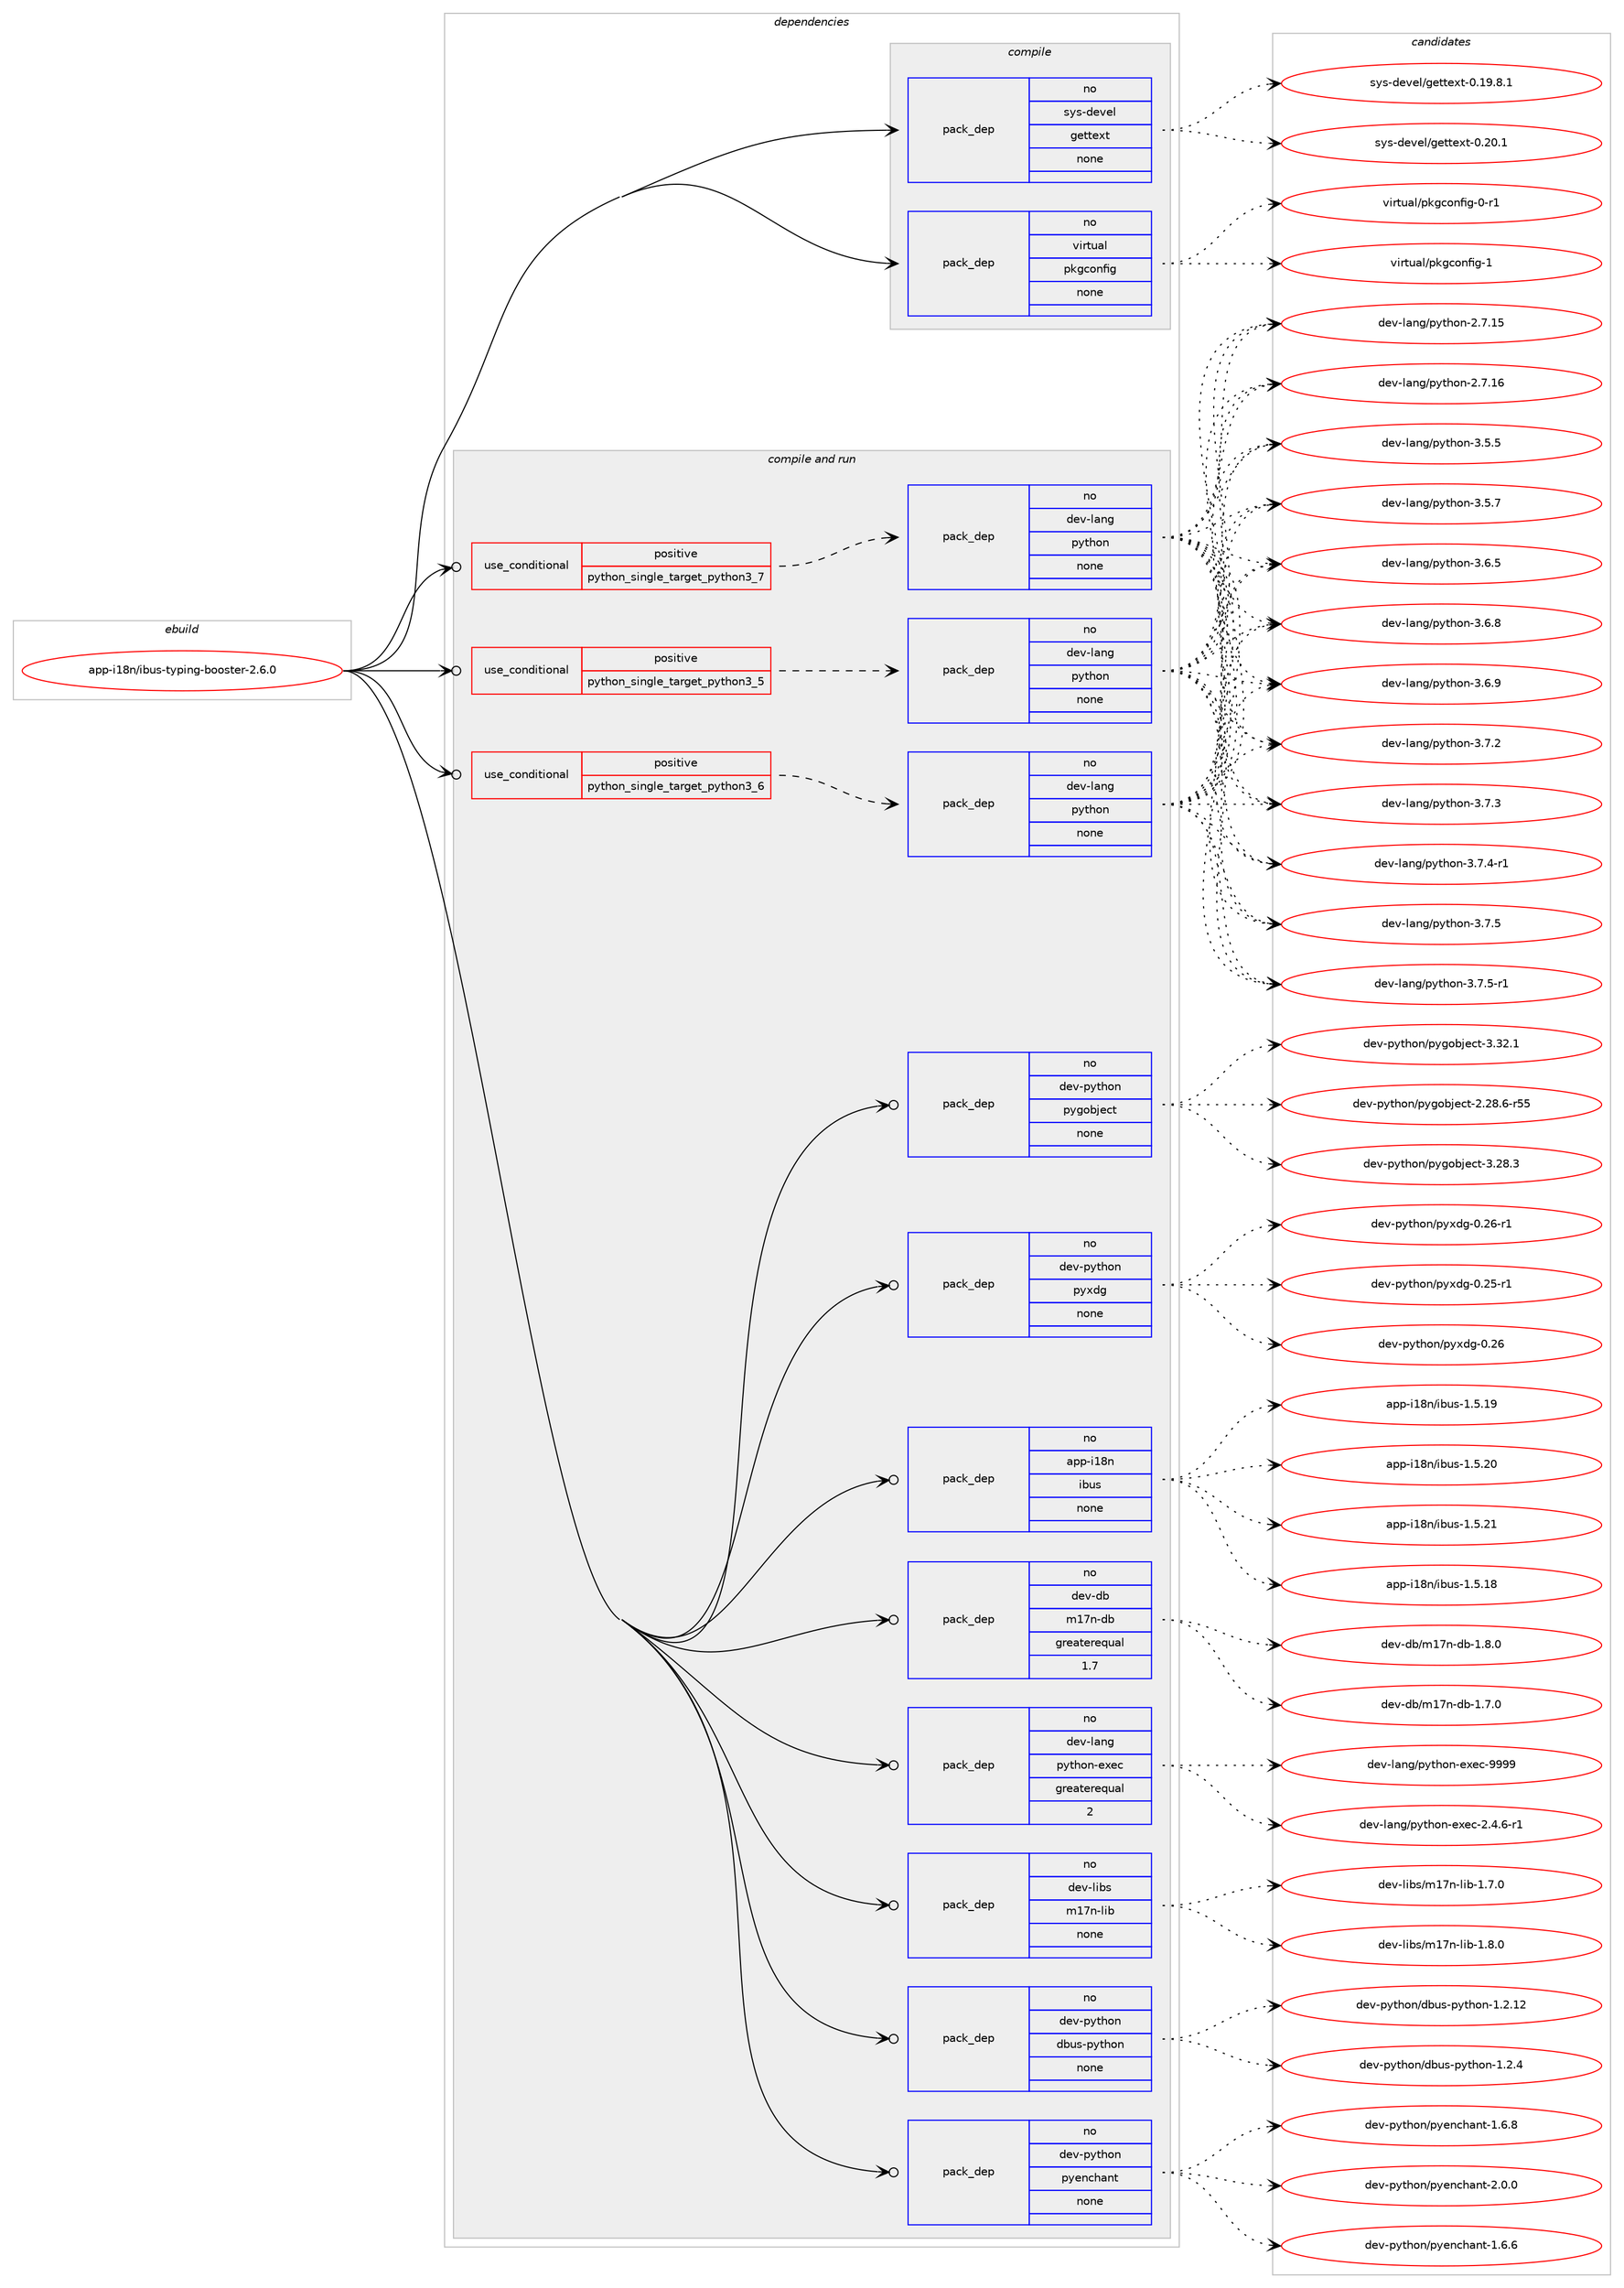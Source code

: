 digraph prolog {

# *************
# Graph options
# *************

newrank=true;
concentrate=true;
compound=true;
graph [rankdir=LR,fontname=Helvetica,fontsize=10,ranksep=1.5];#, ranksep=2.5, nodesep=0.2];
edge  [arrowhead=vee];
node  [fontname=Helvetica,fontsize=10];

# **********
# The ebuild
# **********

subgraph cluster_leftcol {
color=gray;
rank=same;
label=<<i>ebuild</i>>;
id [label="app-i18n/ibus-typing-booster-2.6.0", color=red, width=4, href="../app-i18n/ibus-typing-booster-2.6.0.svg"];
}

# ****************
# The dependencies
# ****************

subgraph cluster_midcol {
color=gray;
label=<<i>dependencies</i>>;
subgraph cluster_compile {
fillcolor="#eeeeee";
style=filled;
label=<<i>compile</i>>;
subgraph pack367760 {
dependency495039 [label=<<TABLE BORDER="0" CELLBORDER="1" CELLSPACING="0" CELLPADDING="4" WIDTH="220"><TR><TD ROWSPAN="6" CELLPADDING="30">pack_dep</TD></TR><TR><TD WIDTH="110">no</TD></TR><TR><TD>sys-devel</TD></TR><TR><TD>gettext</TD></TR><TR><TD>none</TD></TR><TR><TD></TD></TR></TABLE>>, shape=none, color=blue];
}
id:e -> dependency495039:w [weight=20,style="solid",arrowhead="vee"];
subgraph pack367761 {
dependency495040 [label=<<TABLE BORDER="0" CELLBORDER="1" CELLSPACING="0" CELLPADDING="4" WIDTH="220"><TR><TD ROWSPAN="6" CELLPADDING="30">pack_dep</TD></TR><TR><TD WIDTH="110">no</TD></TR><TR><TD>virtual</TD></TR><TR><TD>pkgconfig</TD></TR><TR><TD>none</TD></TR><TR><TD></TD></TR></TABLE>>, shape=none, color=blue];
}
id:e -> dependency495040:w [weight=20,style="solid",arrowhead="vee"];
}
subgraph cluster_compileandrun {
fillcolor="#eeeeee";
style=filled;
label=<<i>compile and run</i>>;
subgraph cond118365 {
dependency495041 [label=<<TABLE BORDER="0" CELLBORDER="1" CELLSPACING="0" CELLPADDING="4"><TR><TD ROWSPAN="3" CELLPADDING="10">use_conditional</TD></TR><TR><TD>positive</TD></TR><TR><TD>python_single_target_python3_5</TD></TR></TABLE>>, shape=none, color=red];
subgraph pack367762 {
dependency495042 [label=<<TABLE BORDER="0" CELLBORDER="1" CELLSPACING="0" CELLPADDING="4" WIDTH="220"><TR><TD ROWSPAN="6" CELLPADDING="30">pack_dep</TD></TR><TR><TD WIDTH="110">no</TD></TR><TR><TD>dev-lang</TD></TR><TR><TD>python</TD></TR><TR><TD>none</TD></TR><TR><TD></TD></TR></TABLE>>, shape=none, color=blue];
}
dependency495041:e -> dependency495042:w [weight=20,style="dashed",arrowhead="vee"];
}
id:e -> dependency495041:w [weight=20,style="solid",arrowhead="odotvee"];
subgraph cond118366 {
dependency495043 [label=<<TABLE BORDER="0" CELLBORDER="1" CELLSPACING="0" CELLPADDING="4"><TR><TD ROWSPAN="3" CELLPADDING="10">use_conditional</TD></TR><TR><TD>positive</TD></TR><TR><TD>python_single_target_python3_6</TD></TR></TABLE>>, shape=none, color=red];
subgraph pack367763 {
dependency495044 [label=<<TABLE BORDER="0" CELLBORDER="1" CELLSPACING="0" CELLPADDING="4" WIDTH="220"><TR><TD ROWSPAN="6" CELLPADDING="30">pack_dep</TD></TR><TR><TD WIDTH="110">no</TD></TR><TR><TD>dev-lang</TD></TR><TR><TD>python</TD></TR><TR><TD>none</TD></TR><TR><TD></TD></TR></TABLE>>, shape=none, color=blue];
}
dependency495043:e -> dependency495044:w [weight=20,style="dashed",arrowhead="vee"];
}
id:e -> dependency495043:w [weight=20,style="solid",arrowhead="odotvee"];
subgraph cond118367 {
dependency495045 [label=<<TABLE BORDER="0" CELLBORDER="1" CELLSPACING="0" CELLPADDING="4"><TR><TD ROWSPAN="3" CELLPADDING="10">use_conditional</TD></TR><TR><TD>positive</TD></TR><TR><TD>python_single_target_python3_7</TD></TR></TABLE>>, shape=none, color=red];
subgraph pack367764 {
dependency495046 [label=<<TABLE BORDER="0" CELLBORDER="1" CELLSPACING="0" CELLPADDING="4" WIDTH="220"><TR><TD ROWSPAN="6" CELLPADDING="30">pack_dep</TD></TR><TR><TD WIDTH="110">no</TD></TR><TR><TD>dev-lang</TD></TR><TR><TD>python</TD></TR><TR><TD>none</TD></TR><TR><TD></TD></TR></TABLE>>, shape=none, color=blue];
}
dependency495045:e -> dependency495046:w [weight=20,style="dashed",arrowhead="vee"];
}
id:e -> dependency495045:w [weight=20,style="solid",arrowhead="odotvee"];
subgraph pack367765 {
dependency495047 [label=<<TABLE BORDER="0" CELLBORDER="1" CELLSPACING="0" CELLPADDING="4" WIDTH="220"><TR><TD ROWSPAN="6" CELLPADDING="30">pack_dep</TD></TR><TR><TD WIDTH="110">no</TD></TR><TR><TD>app-i18n</TD></TR><TR><TD>ibus</TD></TR><TR><TD>none</TD></TR><TR><TD></TD></TR></TABLE>>, shape=none, color=blue];
}
id:e -> dependency495047:w [weight=20,style="solid",arrowhead="odotvee"];
subgraph pack367766 {
dependency495048 [label=<<TABLE BORDER="0" CELLBORDER="1" CELLSPACING="0" CELLPADDING="4" WIDTH="220"><TR><TD ROWSPAN="6" CELLPADDING="30">pack_dep</TD></TR><TR><TD WIDTH="110">no</TD></TR><TR><TD>dev-db</TD></TR><TR><TD>m17n-db</TD></TR><TR><TD>greaterequal</TD></TR><TR><TD>1.7</TD></TR></TABLE>>, shape=none, color=blue];
}
id:e -> dependency495048:w [weight=20,style="solid",arrowhead="odotvee"];
subgraph pack367767 {
dependency495049 [label=<<TABLE BORDER="0" CELLBORDER="1" CELLSPACING="0" CELLPADDING="4" WIDTH="220"><TR><TD ROWSPAN="6" CELLPADDING="30">pack_dep</TD></TR><TR><TD WIDTH="110">no</TD></TR><TR><TD>dev-lang</TD></TR><TR><TD>python-exec</TD></TR><TR><TD>greaterequal</TD></TR><TR><TD>2</TD></TR></TABLE>>, shape=none, color=blue];
}
id:e -> dependency495049:w [weight=20,style="solid",arrowhead="odotvee"];
subgraph pack367768 {
dependency495050 [label=<<TABLE BORDER="0" CELLBORDER="1" CELLSPACING="0" CELLPADDING="4" WIDTH="220"><TR><TD ROWSPAN="6" CELLPADDING="30">pack_dep</TD></TR><TR><TD WIDTH="110">no</TD></TR><TR><TD>dev-libs</TD></TR><TR><TD>m17n-lib</TD></TR><TR><TD>none</TD></TR><TR><TD></TD></TR></TABLE>>, shape=none, color=blue];
}
id:e -> dependency495050:w [weight=20,style="solid",arrowhead="odotvee"];
subgraph pack367769 {
dependency495051 [label=<<TABLE BORDER="0" CELLBORDER="1" CELLSPACING="0" CELLPADDING="4" WIDTH="220"><TR><TD ROWSPAN="6" CELLPADDING="30">pack_dep</TD></TR><TR><TD WIDTH="110">no</TD></TR><TR><TD>dev-python</TD></TR><TR><TD>dbus-python</TD></TR><TR><TD>none</TD></TR><TR><TD></TD></TR></TABLE>>, shape=none, color=blue];
}
id:e -> dependency495051:w [weight=20,style="solid",arrowhead="odotvee"];
subgraph pack367770 {
dependency495052 [label=<<TABLE BORDER="0" CELLBORDER="1" CELLSPACING="0" CELLPADDING="4" WIDTH="220"><TR><TD ROWSPAN="6" CELLPADDING="30">pack_dep</TD></TR><TR><TD WIDTH="110">no</TD></TR><TR><TD>dev-python</TD></TR><TR><TD>pyenchant</TD></TR><TR><TD>none</TD></TR><TR><TD></TD></TR></TABLE>>, shape=none, color=blue];
}
id:e -> dependency495052:w [weight=20,style="solid",arrowhead="odotvee"];
subgraph pack367771 {
dependency495053 [label=<<TABLE BORDER="0" CELLBORDER="1" CELLSPACING="0" CELLPADDING="4" WIDTH="220"><TR><TD ROWSPAN="6" CELLPADDING="30">pack_dep</TD></TR><TR><TD WIDTH="110">no</TD></TR><TR><TD>dev-python</TD></TR><TR><TD>pygobject</TD></TR><TR><TD>none</TD></TR><TR><TD></TD></TR></TABLE>>, shape=none, color=blue];
}
id:e -> dependency495053:w [weight=20,style="solid",arrowhead="odotvee"];
subgraph pack367772 {
dependency495054 [label=<<TABLE BORDER="0" CELLBORDER="1" CELLSPACING="0" CELLPADDING="4" WIDTH="220"><TR><TD ROWSPAN="6" CELLPADDING="30">pack_dep</TD></TR><TR><TD WIDTH="110">no</TD></TR><TR><TD>dev-python</TD></TR><TR><TD>pyxdg</TD></TR><TR><TD>none</TD></TR><TR><TD></TD></TR></TABLE>>, shape=none, color=blue];
}
id:e -> dependency495054:w [weight=20,style="solid",arrowhead="odotvee"];
}
subgraph cluster_run {
fillcolor="#eeeeee";
style=filled;
label=<<i>run</i>>;
}
}

# **************
# The candidates
# **************

subgraph cluster_choices {
rank=same;
color=gray;
label=<<i>candidates</i>>;

subgraph choice367760 {
color=black;
nodesep=1;
choice1151211154510010111810110847103101116116101120116454846495746564649 [label="sys-devel/gettext-0.19.8.1", color=red, width=4,href="../sys-devel/gettext-0.19.8.1.svg"];
choice115121115451001011181011084710310111611610112011645484650484649 [label="sys-devel/gettext-0.20.1", color=red, width=4,href="../sys-devel/gettext-0.20.1.svg"];
dependency495039:e -> choice1151211154510010111810110847103101116116101120116454846495746564649:w [style=dotted,weight="100"];
dependency495039:e -> choice115121115451001011181011084710310111611610112011645484650484649:w [style=dotted,weight="100"];
}
subgraph choice367761 {
color=black;
nodesep=1;
choice11810511411611797108471121071039911111010210510345484511449 [label="virtual/pkgconfig-0-r1", color=red, width=4,href="../virtual/pkgconfig-0-r1.svg"];
choice1181051141161179710847112107103991111101021051034549 [label="virtual/pkgconfig-1", color=red, width=4,href="../virtual/pkgconfig-1.svg"];
dependency495040:e -> choice11810511411611797108471121071039911111010210510345484511449:w [style=dotted,weight="100"];
dependency495040:e -> choice1181051141161179710847112107103991111101021051034549:w [style=dotted,weight="100"];
}
subgraph choice367762 {
color=black;
nodesep=1;
choice10010111845108971101034711212111610411111045504655464953 [label="dev-lang/python-2.7.15", color=red, width=4,href="../dev-lang/python-2.7.15.svg"];
choice10010111845108971101034711212111610411111045504655464954 [label="dev-lang/python-2.7.16", color=red, width=4,href="../dev-lang/python-2.7.16.svg"];
choice100101118451089711010347112121116104111110455146534653 [label="dev-lang/python-3.5.5", color=red, width=4,href="../dev-lang/python-3.5.5.svg"];
choice100101118451089711010347112121116104111110455146534655 [label="dev-lang/python-3.5.7", color=red, width=4,href="../dev-lang/python-3.5.7.svg"];
choice100101118451089711010347112121116104111110455146544653 [label="dev-lang/python-3.6.5", color=red, width=4,href="../dev-lang/python-3.6.5.svg"];
choice100101118451089711010347112121116104111110455146544656 [label="dev-lang/python-3.6.8", color=red, width=4,href="../dev-lang/python-3.6.8.svg"];
choice100101118451089711010347112121116104111110455146544657 [label="dev-lang/python-3.6.9", color=red, width=4,href="../dev-lang/python-3.6.9.svg"];
choice100101118451089711010347112121116104111110455146554650 [label="dev-lang/python-3.7.2", color=red, width=4,href="../dev-lang/python-3.7.2.svg"];
choice100101118451089711010347112121116104111110455146554651 [label="dev-lang/python-3.7.3", color=red, width=4,href="../dev-lang/python-3.7.3.svg"];
choice1001011184510897110103471121211161041111104551465546524511449 [label="dev-lang/python-3.7.4-r1", color=red, width=4,href="../dev-lang/python-3.7.4-r1.svg"];
choice100101118451089711010347112121116104111110455146554653 [label="dev-lang/python-3.7.5", color=red, width=4,href="../dev-lang/python-3.7.5.svg"];
choice1001011184510897110103471121211161041111104551465546534511449 [label="dev-lang/python-3.7.5-r1", color=red, width=4,href="../dev-lang/python-3.7.5-r1.svg"];
dependency495042:e -> choice10010111845108971101034711212111610411111045504655464953:w [style=dotted,weight="100"];
dependency495042:e -> choice10010111845108971101034711212111610411111045504655464954:w [style=dotted,weight="100"];
dependency495042:e -> choice100101118451089711010347112121116104111110455146534653:w [style=dotted,weight="100"];
dependency495042:e -> choice100101118451089711010347112121116104111110455146534655:w [style=dotted,weight="100"];
dependency495042:e -> choice100101118451089711010347112121116104111110455146544653:w [style=dotted,weight="100"];
dependency495042:e -> choice100101118451089711010347112121116104111110455146544656:w [style=dotted,weight="100"];
dependency495042:e -> choice100101118451089711010347112121116104111110455146544657:w [style=dotted,weight="100"];
dependency495042:e -> choice100101118451089711010347112121116104111110455146554650:w [style=dotted,weight="100"];
dependency495042:e -> choice100101118451089711010347112121116104111110455146554651:w [style=dotted,weight="100"];
dependency495042:e -> choice1001011184510897110103471121211161041111104551465546524511449:w [style=dotted,weight="100"];
dependency495042:e -> choice100101118451089711010347112121116104111110455146554653:w [style=dotted,weight="100"];
dependency495042:e -> choice1001011184510897110103471121211161041111104551465546534511449:w [style=dotted,weight="100"];
}
subgraph choice367763 {
color=black;
nodesep=1;
choice10010111845108971101034711212111610411111045504655464953 [label="dev-lang/python-2.7.15", color=red, width=4,href="../dev-lang/python-2.7.15.svg"];
choice10010111845108971101034711212111610411111045504655464954 [label="dev-lang/python-2.7.16", color=red, width=4,href="../dev-lang/python-2.7.16.svg"];
choice100101118451089711010347112121116104111110455146534653 [label="dev-lang/python-3.5.5", color=red, width=4,href="../dev-lang/python-3.5.5.svg"];
choice100101118451089711010347112121116104111110455146534655 [label="dev-lang/python-3.5.7", color=red, width=4,href="../dev-lang/python-3.5.7.svg"];
choice100101118451089711010347112121116104111110455146544653 [label="dev-lang/python-3.6.5", color=red, width=4,href="../dev-lang/python-3.6.5.svg"];
choice100101118451089711010347112121116104111110455146544656 [label="dev-lang/python-3.6.8", color=red, width=4,href="../dev-lang/python-3.6.8.svg"];
choice100101118451089711010347112121116104111110455146544657 [label="dev-lang/python-3.6.9", color=red, width=4,href="../dev-lang/python-3.6.9.svg"];
choice100101118451089711010347112121116104111110455146554650 [label="dev-lang/python-3.7.2", color=red, width=4,href="../dev-lang/python-3.7.2.svg"];
choice100101118451089711010347112121116104111110455146554651 [label="dev-lang/python-3.7.3", color=red, width=4,href="../dev-lang/python-3.7.3.svg"];
choice1001011184510897110103471121211161041111104551465546524511449 [label="dev-lang/python-3.7.4-r1", color=red, width=4,href="../dev-lang/python-3.7.4-r1.svg"];
choice100101118451089711010347112121116104111110455146554653 [label="dev-lang/python-3.7.5", color=red, width=4,href="../dev-lang/python-3.7.5.svg"];
choice1001011184510897110103471121211161041111104551465546534511449 [label="dev-lang/python-3.7.5-r1", color=red, width=4,href="../dev-lang/python-3.7.5-r1.svg"];
dependency495044:e -> choice10010111845108971101034711212111610411111045504655464953:w [style=dotted,weight="100"];
dependency495044:e -> choice10010111845108971101034711212111610411111045504655464954:w [style=dotted,weight="100"];
dependency495044:e -> choice100101118451089711010347112121116104111110455146534653:w [style=dotted,weight="100"];
dependency495044:e -> choice100101118451089711010347112121116104111110455146534655:w [style=dotted,weight="100"];
dependency495044:e -> choice100101118451089711010347112121116104111110455146544653:w [style=dotted,weight="100"];
dependency495044:e -> choice100101118451089711010347112121116104111110455146544656:w [style=dotted,weight="100"];
dependency495044:e -> choice100101118451089711010347112121116104111110455146544657:w [style=dotted,weight="100"];
dependency495044:e -> choice100101118451089711010347112121116104111110455146554650:w [style=dotted,weight="100"];
dependency495044:e -> choice100101118451089711010347112121116104111110455146554651:w [style=dotted,weight="100"];
dependency495044:e -> choice1001011184510897110103471121211161041111104551465546524511449:w [style=dotted,weight="100"];
dependency495044:e -> choice100101118451089711010347112121116104111110455146554653:w [style=dotted,weight="100"];
dependency495044:e -> choice1001011184510897110103471121211161041111104551465546534511449:w [style=dotted,weight="100"];
}
subgraph choice367764 {
color=black;
nodesep=1;
choice10010111845108971101034711212111610411111045504655464953 [label="dev-lang/python-2.7.15", color=red, width=4,href="../dev-lang/python-2.7.15.svg"];
choice10010111845108971101034711212111610411111045504655464954 [label="dev-lang/python-2.7.16", color=red, width=4,href="../dev-lang/python-2.7.16.svg"];
choice100101118451089711010347112121116104111110455146534653 [label="dev-lang/python-3.5.5", color=red, width=4,href="../dev-lang/python-3.5.5.svg"];
choice100101118451089711010347112121116104111110455146534655 [label="dev-lang/python-3.5.7", color=red, width=4,href="../dev-lang/python-3.5.7.svg"];
choice100101118451089711010347112121116104111110455146544653 [label="dev-lang/python-3.6.5", color=red, width=4,href="../dev-lang/python-3.6.5.svg"];
choice100101118451089711010347112121116104111110455146544656 [label="dev-lang/python-3.6.8", color=red, width=4,href="../dev-lang/python-3.6.8.svg"];
choice100101118451089711010347112121116104111110455146544657 [label="dev-lang/python-3.6.9", color=red, width=4,href="../dev-lang/python-3.6.9.svg"];
choice100101118451089711010347112121116104111110455146554650 [label="dev-lang/python-3.7.2", color=red, width=4,href="../dev-lang/python-3.7.2.svg"];
choice100101118451089711010347112121116104111110455146554651 [label="dev-lang/python-3.7.3", color=red, width=4,href="../dev-lang/python-3.7.3.svg"];
choice1001011184510897110103471121211161041111104551465546524511449 [label="dev-lang/python-3.7.4-r1", color=red, width=4,href="../dev-lang/python-3.7.4-r1.svg"];
choice100101118451089711010347112121116104111110455146554653 [label="dev-lang/python-3.7.5", color=red, width=4,href="../dev-lang/python-3.7.5.svg"];
choice1001011184510897110103471121211161041111104551465546534511449 [label="dev-lang/python-3.7.5-r1", color=red, width=4,href="../dev-lang/python-3.7.5-r1.svg"];
dependency495046:e -> choice10010111845108971101034711212111610411111045504655464953:w [style=dotted,weight="100"];
dependency495046:e -> choice10010111845108971101034711212111610411111045504655464954:w [style=dotted,weight="100"];
dependency495046:e -> choice100101118451089711010347112121116104111110455146534653:w [style=dotted,weight="100"];
dependency495046:e -> choice100101118451089711010347112121116104111110455146534655:w [style=dotted,weight="100"];
dependency495046:e -> choice100101118451089711010347112121116104111110455146544653:w [style=dotted,weight="100"];
dependency495046:e -> choice100101118451089711010347112121116104111110455146544656:w [style=dotted,weight="100"];
dependency495046:e -> choice100101118451089711010347112121116104111110455146544657:w [style=dotted,weight="100"];
dependency495046:e -> choice100101118451089711010347112121116104111110455146554650:w [style=dotted,weight="100"];
dependency495046:e -> choice100101118451089711010347112121116104111110455146554651:w [style=dotted,weight="100"];
dependency495046:e -> choice1001011184510897110103471121211161041111104551465546524511449:w [style=dotted,weight="100"];
dependency495046:e -> choice100101118451089711010347112121116104111110455146554653:w [style=dotted,weight="100"];
dependency495046:e -> choice1001011184510897110103471121211161041111104551465546534511449:w [style=dotted,weight="100"];
}
subgraph choice367765 {
color=black;
nodesep=1;
choice97112112451054956110471059811711545494653464956 [label="app-i18n/ibus-1.5.18", color=red, width=4,href="../app-i18n/ibus-1.5.18.svg"];
choice97112112451054956110471059811711545494653464957 [label="app-i18n/ibus-1.5.19", color=red, width=4,href="../app-i18n/ibus-1.5.19.svg"];
choice97112112451054956110471059811711545494653465048 [label="app-i18n/ibus-1.5.20", color=red, width=4,href="../app-i18n/ibus-1.5.20.svg"];
choice97112112451054956110471059811711545494653465049 [label="app-i18n/ibus-1.5.21", color=red, width=4,href="../app-i18n/ibus-1.5.21.svg"];
dependency495047:e -> choice97112112451054956110471059811711545494653464956:w [style=dotted,weight="100"];
dependency495047:e -> choice97112112451054956110471059811711545494653464957:w [style=dotted,weight="100"];
dependency495047:e -> choice97112112451054956110471059811711545494653465048:w [style=dotted,weight="100"];
dependency495047:e -> choice97112112451054956110471059811711545494653465049:w [style=dotted,weight="100"];
}
subgraph choice367766 {
color=black;
nodesep=1;
choice10010111845100984710949551104510098454946554648 [label="dev-db/m17n-db-1.7.0", color=red, width=4,href="../dev-db/m17n-db-1.7.0.svg"];
choice10010111845100984710949551104510098454946564648 [label="dev-db/m17n-db-1.8.0", color=red, width=4,href="../dev-db/m17n-db-1.8.0.svg"];
dependency495048:e -> choice10010111845100984710949551104510098454946554648:w [style=dotted,weight="100"];
dependency495048:e -> choice10010111845100984710949551104510098454946564648:w [style=dotted,weight="100"];
}
subgraph choice367767 {
color=black;
nodesep=1;
choice10010111845108971101034711212111610411111045101120101994550465246544511449 [label="dev-lang/python-exec-2.4.6-r1", color=red, width=4,href="../dev-lang/python-exec-2.4.6-r1.svg"];
choice10010111845108971101034711212111610411111045101120101994557575757 [label="dev-lang/python-exec-9999", color=red, width=4,href="../dev-lang/python-exec-9999.svg"];
dependency495049:e -> choice10010111845108971101034711212111610411111045101120101994550465246544511449:w [style=dotted,weight="100"];
dependency495049:e -> choice10010111845108971101034711212111610411111045101120101994557575757:w [style=dotted,weight="100"];
}
subgraph choice367768 {
color=black;
nodesep=1;
choice10010111845108105981154710949551104510810598454946554648 [label="dev-libs/m17n-lib-1.7.0", color=red, width=4,href="../dev-libs/m17n-lib-1.7.0.svg"];
choice10010111845108105981154710949551104510810598454946564648 [label="dev-libs/m17n-lib-1.8.0", color=red, width=4,href="../dev-libs/m17n-lib-1.8.0.svg"];
dependency495050:e -> choice10010111845108105981154710949551104510810598454946554648:w [style=dotted,weight="100"];
dependency495050:e -> choice10010111845108105981154710949551104510810598454946564648:w [style=dotted,weight="100"];
}
subgraph choice367769 {
color=black;
nodesep=1;
choice1001011184511212111610411111047100981171154511212111610411111045494650464950 [label="dev-python/dbus-python-1.2.12", color=red, width=4,href="../dev-python/dbus-python-1.2.12.svg"];
choice10010111845112121116104111110471009811711545112121116104111110454946504652 [label="dev-python/dbus-python-1.2.4", color=red, width=4,href="../dev-python/dbus-python-1.2.4.svg"];
dependency495051:e -> choice1001011184511212111610411111047100981171154511212111610411111045494650464950:w [style=dotted,weight="100"];
dependency495051:e -> choice10010111845112121116104111110471009811711545112121116104111110454946504652:w [style=dotted,weight="100"];
}
subgraph choice367770 {
color=black;
nodesep=1;
choice10010111845112121116104111110471121211011109910497110116454946544654 [label="dev-python/pyenchant-1.6.6", color=red, width=4,href="../dev-python/pyenchant-1.6.6.svg"];
choice10010111845112121116104111110471121211011109910497110116454946544656 [label="dev-python/pyenchant-1.6.8", color=red, width=4,href="../dev-python/pyenchant-1.6.8.svg"];
choice10010111845112121116104111110471121211011109910497110116455046484648 [label="dev-python/pyenchant-2.0.0", color=red, width=4,href="../dev-python/pyenchant-2.0.0.svg"];
dependency495052:e -> choice10010111845112121116104111110471121211011109910497110116454946544654:w [style=dotted,weight="100"];
dependency495052:e -> choice10010111845112121116104111110471121211011109910497110116454946544656:w [style=dotted,weight="100"];
dependency495052:e -> choice10010111845112121116104111110471121211011109910497110116455046484648:w [style=dotted,weight="100"];
}
subgraph choice367771 {
color=black;
nodesep=1;
choice1001011184511212111610411111047112121103111981061019911645504650564654451145353 [label="dev-python/pygobject-2.28.6-r55", color=red, width=4,href="../dev-python/pygobject-2.28.6-r55.svg"];
choice1001011184511212111610411111047112121103111981061019911645514650564651 [label="dev-python/pygobject-3.28.3", color=red, width=4,href="../dev-python/pygobject-3.28.3.svg"];
choice1001011184511212111610411111047112121103111981061019911645514651504649 [label="dev-python/pygobject-3.32.1", color=red, width=4,href="../dev-python/pygobject-3.32.1.svg"];
dependency495053:e -> choice1001011184511212111610411111047112121103111981061019911645504650564654451145353:w [style=dotted,weight="100"];
dependency495053:e -> choice1001011184511212111610411111047112121103111981061019911645514650564651:w [style=dotted,weight="100"];
dependency495053:e -> choice1001011184511212111610411111047112121103111981061019911645514651504649:w [style=dotted,weight="100"];
}
subgraph choice367772 {
color=black;
nodesep=1;
choice100101118451121211161041111104711212112010010345484650534511449 [label="dev-python/pyxdg-0.25-r1", color=red, width=4,href="../dev-python/pyxdg-0.25-r1.svg"];
choice10010111845112121116104111110471121211201001034548465054 [label="dev-python/pyxdg-0.26", color=red, width=4,href="../dev-python/pyxdg-0.26.svg"];
choice100101118451121211161041111104711212112010010345484650544511449 [label="dev-python/pyxdg-0.26-r1", color=red, width=4,href="../dev-python/pyxdg-0.26-r1.svg"];
dependency495054:e -> choice100101118451121211161041111104711212112010010345484650534511449:w [style=dotted,weight="100"];
dependency495054:e -> choice10010111845112121116104111110471121211201001034548465054:w [style=dotted,weight="100"];
dependency495054:e -> choice100101118451121211161041111104711212112010010345484650544511449:w [style=dotted,weight="100"];
}
}

}
